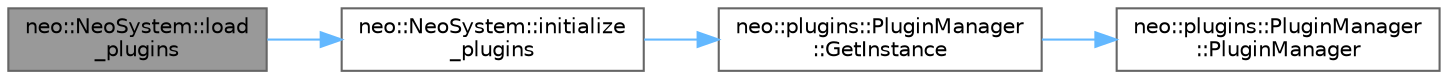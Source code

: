 digraph "neo::NeoSystem::load_plugins"
{
 // LATEX_PDF_SIZE
  bgcolor="transparent";
  edge [fontname=Helvetica,fontsize=10,labelfontname=Helvetica,labelfontsize=10];
  node [fontname=Helvetica,fontsize=10,shape=box,height=0.2,width=0.4];
  rankdir="LR";
  Node1 [id="Node000001",label="neo::NeoSystem::load\l_plugins",height=0.2,width=0.4,color="gray40", fillcolor="grey60", style="filled", fontcolor="black",tooltip="Initializes the plugin system after construction is complete. This must be called after the NeoSystem..."];
  Node1 -> Node2 [id="edge4_Node000001_Node000002",color="steelblue1",style="solid",tooltip=" "];
  Node2 [id="Node000002",label="neo::NeoSystem::initialize\l_plugins",height=0.2,width=0.4,color="grey40", fillcolor="white", style="filled",URL="$classneo_1_1_neo_system.html#a0bc660568c937d5ad827979448dff05d",tooltip="Initializes the global plugin system."];
  Node2 -> Node3 [id="edge5_Node000002_Node000003",color="steelblue1",style="solid",tooltip=" "];
  Node3 [id="Node000003",label="neo::plugins::PluginManager\l::GetInstance",height=0.2,width=0.4,color="grey40", fillcolor="white", style="filled",URL="$classneo_1_1plugins_1_1_plugin_manager.html#a9468130ac6764b7fc0704396af8d769c",tooltip="Gets the instance."];
  Node3 -> Node4 [id="edge6_Node000003_Node000004",color="steelblue1",style="solid",tooltip=" "];
  Node4 [id="Node000004",label="neo::plugins::PluginManager\l::PluginManager",height=0.2,width=0.4,color="grey40", fillcolor="white", style="filled",URL="$classneo_1_1plugins_1_1_plugin_manager.html#a8d57686b00f21378ede05578d83cf69f",tooltip=" "];
}
